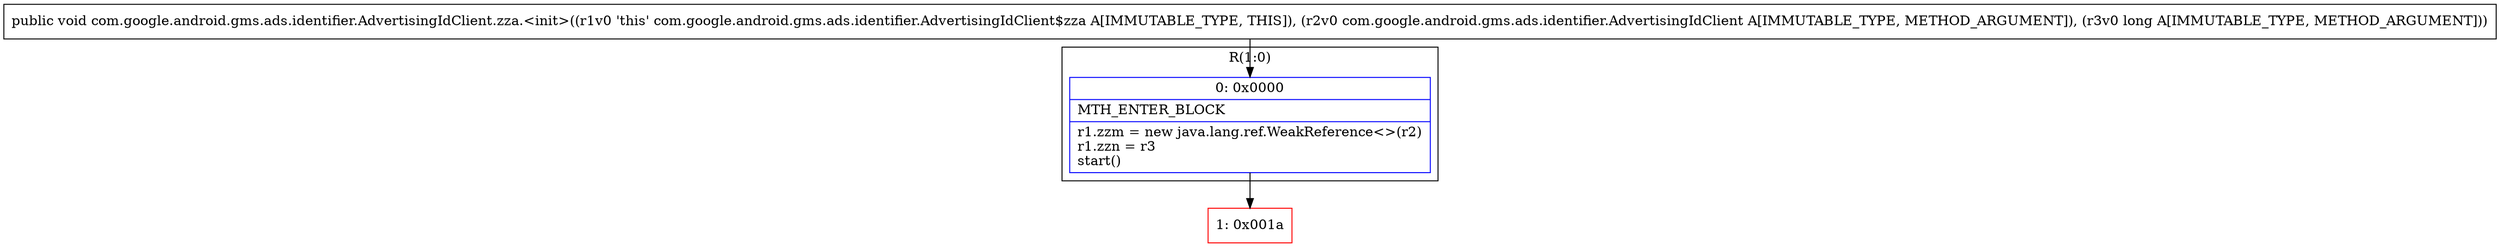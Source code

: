 digraph "CFG forcom.google.android.gms.ads.identifier.AdvertisingIdClient.zza.\<init\>(Lcom\/google\/android\/gms\/ads\/identifier\/AdvertisingIdClient;J)V" {
subgraph cluster_Region_2085191846 {
label = "R(1:0)";
node [shape=record,color=blue];
Node_0 [shape=record,label="{0\:\ 0x0000|MTH_ENTER_BLOCK\l|r1.zzm = new java.lang.ref.WeakReference\<\>(r2)\lr1.zzn = r3\lstart()\l}"];
}
Node_1 [shape=record,color=red,label="{1\:\ 0x001a}"];
MethodNode[shape=record,label="{public void com.google.android.gms.ads.identifier.AdvertisingIdClient.zza.\<init\>((r1v0 'this' com.google.android.gms.ads.identifier.AdvertisingIdClient$zza A[IMMUTABLE_TYPE, THIS]), (r2v0 com.google.android.gms.ads.identifier.AdvertisingIdClient A[IMMUTABLE_TYPE, METHOD_ARGUMENT]), (r3v0 long A[IMMUTABLE_TYPE, METHOD_ARGUMENT])) }"];
MethodNode -> Node_0;
Node_0 -> Node_1;
}

